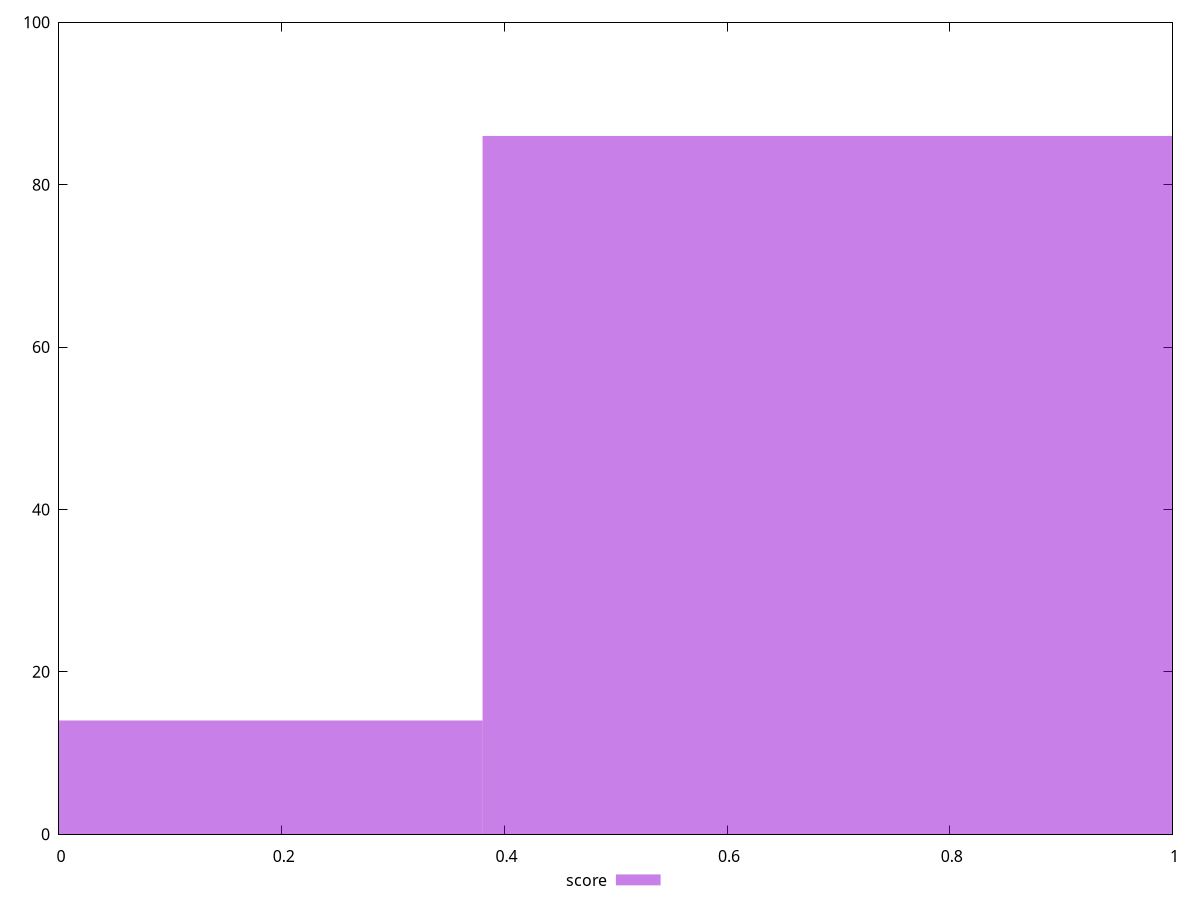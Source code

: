 reset

$score <<EOF
0.760777022199344 86
0 14
EOF

set key outside below
set boxwidth 0.760777022199344
set xrange [0:1]
set yrange [0:100]
set trange [0:100]
set style fill transparent solid 0.5 noborder
set terminal svg size 640, 490 enhanced background rgb 'white'
set output "report_00009_2021-02-08T22-37-41.559Z/uses-rel-preload/samples/pages/score/histogram.svg"

plot $score title "score" with boxes

reset
